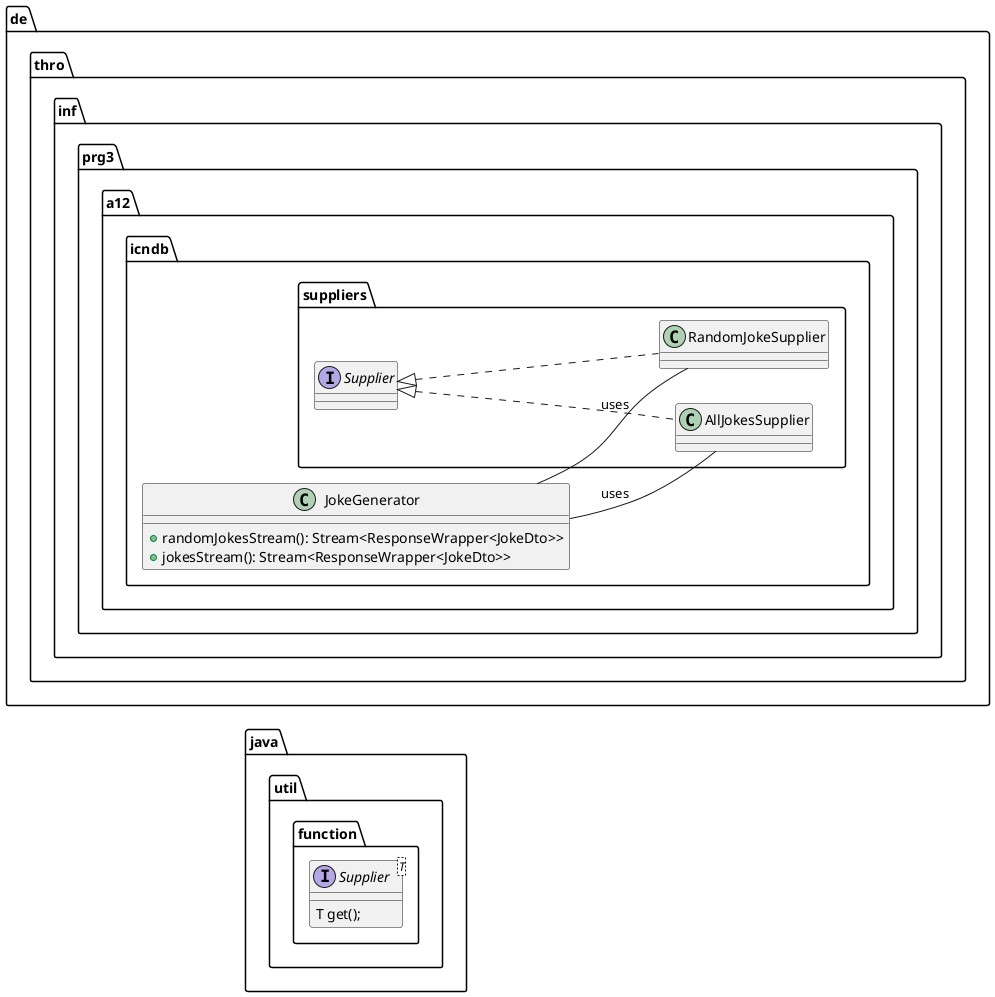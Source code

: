@startuml GeneratorSpec
left to right direction
package java.util.function {
    interface Supplier<T> {
        T get();
    }
}

package de.thro.inf.prg3.a12.icndb {
    class JokeGenerator {
        +randomJokesStream(): Stream<ResponseWrapper<JokeDto>>
        +jokesStream(): Stream<ResponseWrapper<JokeDto>>
    }

    package suppliers {
        class AllJokesSupplier implements Supplier {
        }

        class RandomJokeSupplier implements Supplier {
        }
    }

    JokeGenerator -- AllJokesSupplier : "uses"
    JokeGenerator -- RandomJokeSupplier : "uses"
}

@enduml
